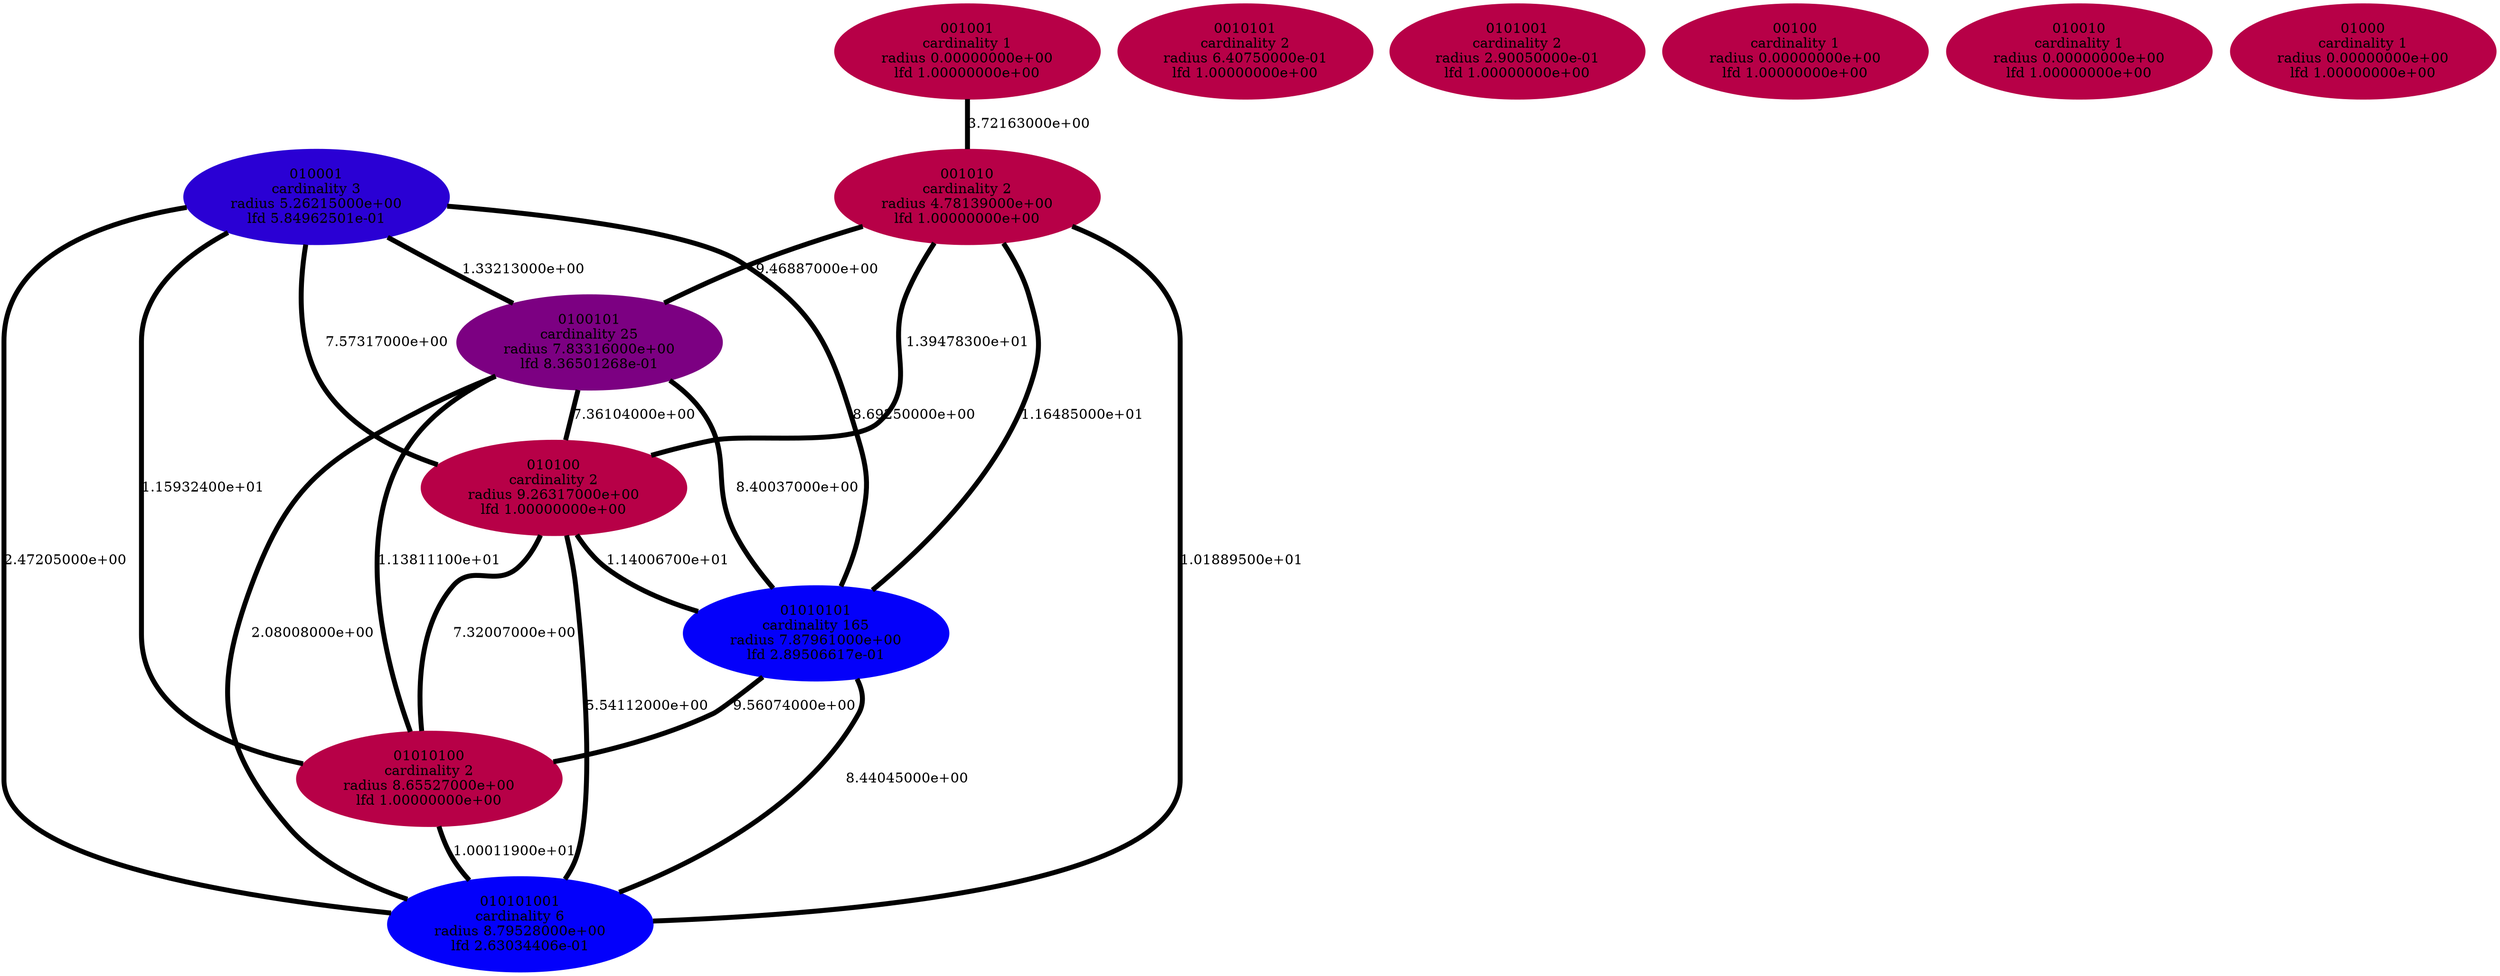 graph cluster_cardinality_optimal_11 {
    edge[style=solid, penwidth="5", labeldistance="10"]
    01010101 [label="01010101\ncardinality 165\nradius 7.87961000e+00\nlfd 2.89506617e-01", color="#0400FA", style="filled"]
    010001 [label="010001\ncardinality 3\nradius 5.26215000e+00\nlfd 5.84962501e-01", color="#2A00D4", style="filled"]
    010101001 [label="010101001\ncardinality 6\nradius 8.79528000e+00\nlfd 2.63034406e-01", color="#0300FB", style="filled"]
    01010100 [label="01010100\ncardinality 2\nradius 8.65527000e+00\nlfd 1.00000000e+00", color="#B70047", style="filled"]
    0100101 [label="0100101\ncardinality 25\nradius 7.83316000e+00\nlfd 8.36501268e-01", color="#7C0082", style="filled"]
    001010 [label="001010\ncardinality 2\nradius 4.78139000e+00\nlfd 1.00000000e+00", color="#B70047", style="filled"]
    010100 [label="010100\ncardinality 2\nradius 9.26317000e+00\nlfd 1.00000000e+00", color="#B70047", style="filled"]
    0010101 [label="0010101\ncardinality 2\nradius 6.40750000e-01\nlfd 1.00000000e+00", color="#B70047", style="filled"]
    0101001 [label="0101001\ncardinality 2\nradius 2.90050000e-01\nlfd 1.00000000e+00", color="#B70047", style="filled"]
    001001 [label="001001\ncardinality 1\nradius 0.00000000e+00\nlfd 1.00000000e+00", color="#B70047", style="filled"]
    00100 [label="00100\ncardinality 1\nradius 0.00000000e+00\nlfd 1.00000000e+00", color="#B70047", style="filled"]
    010010 [label="010010\ncardinality 1\nradius 0.00000000e+00\nlfd 1.00000000e+00", color="#B70047", style="filled"]
    01000 [label="01000\ncardinality 1\nradius 0.00000000e+00\nlfd 1.00000000e+00", color="#B70047", style="filled"]
    01010101 -- 010101001 [label="8.44045000e+00"]
    001010 -- 010100 [label="1.39478300e+01"]
    001001 -- 001010 [label="3.72163000e+00"]
    010100 -- 010101001 [label="5.54112000e+00"]
    010100 -- 01010101 [label="1.14006700e+01"]
    010001 -- 01010100 [label="1.15932400e+01"]
    01010100 -- 010101001 [label="1.00011900e+01"]
    010001 -- 010100 [label="7.57317000e+00"]
    010100 -- 01010100 [label="7.32007000e+00"]
    0100101 -- 01010100 [label="1.13811100e+01"]
    001010 -- 01010101 [label="1.16485000e+01"]
    010001 -- 01010101 [label="8.69250000e+00"]
    0100101 -- 010100 [label="7.36104000e+00"]
    010001 -- 0100101 [label="1.33213000e+00"]
    01010101 -- 01010100 [label="9.56074000e+00"]
    0100101 -- 01010101 [label="8.40037000e+00"]
    010001 -- 010101001 [label="2.47205000e+00"]
    0100101 -- 010101001 [label="2.08008000e+00"]
    001010 -- 0100101 [label="9.46887000e+00"]
    001010 -- 010101001 [label="1.01889500e+01"]
}

